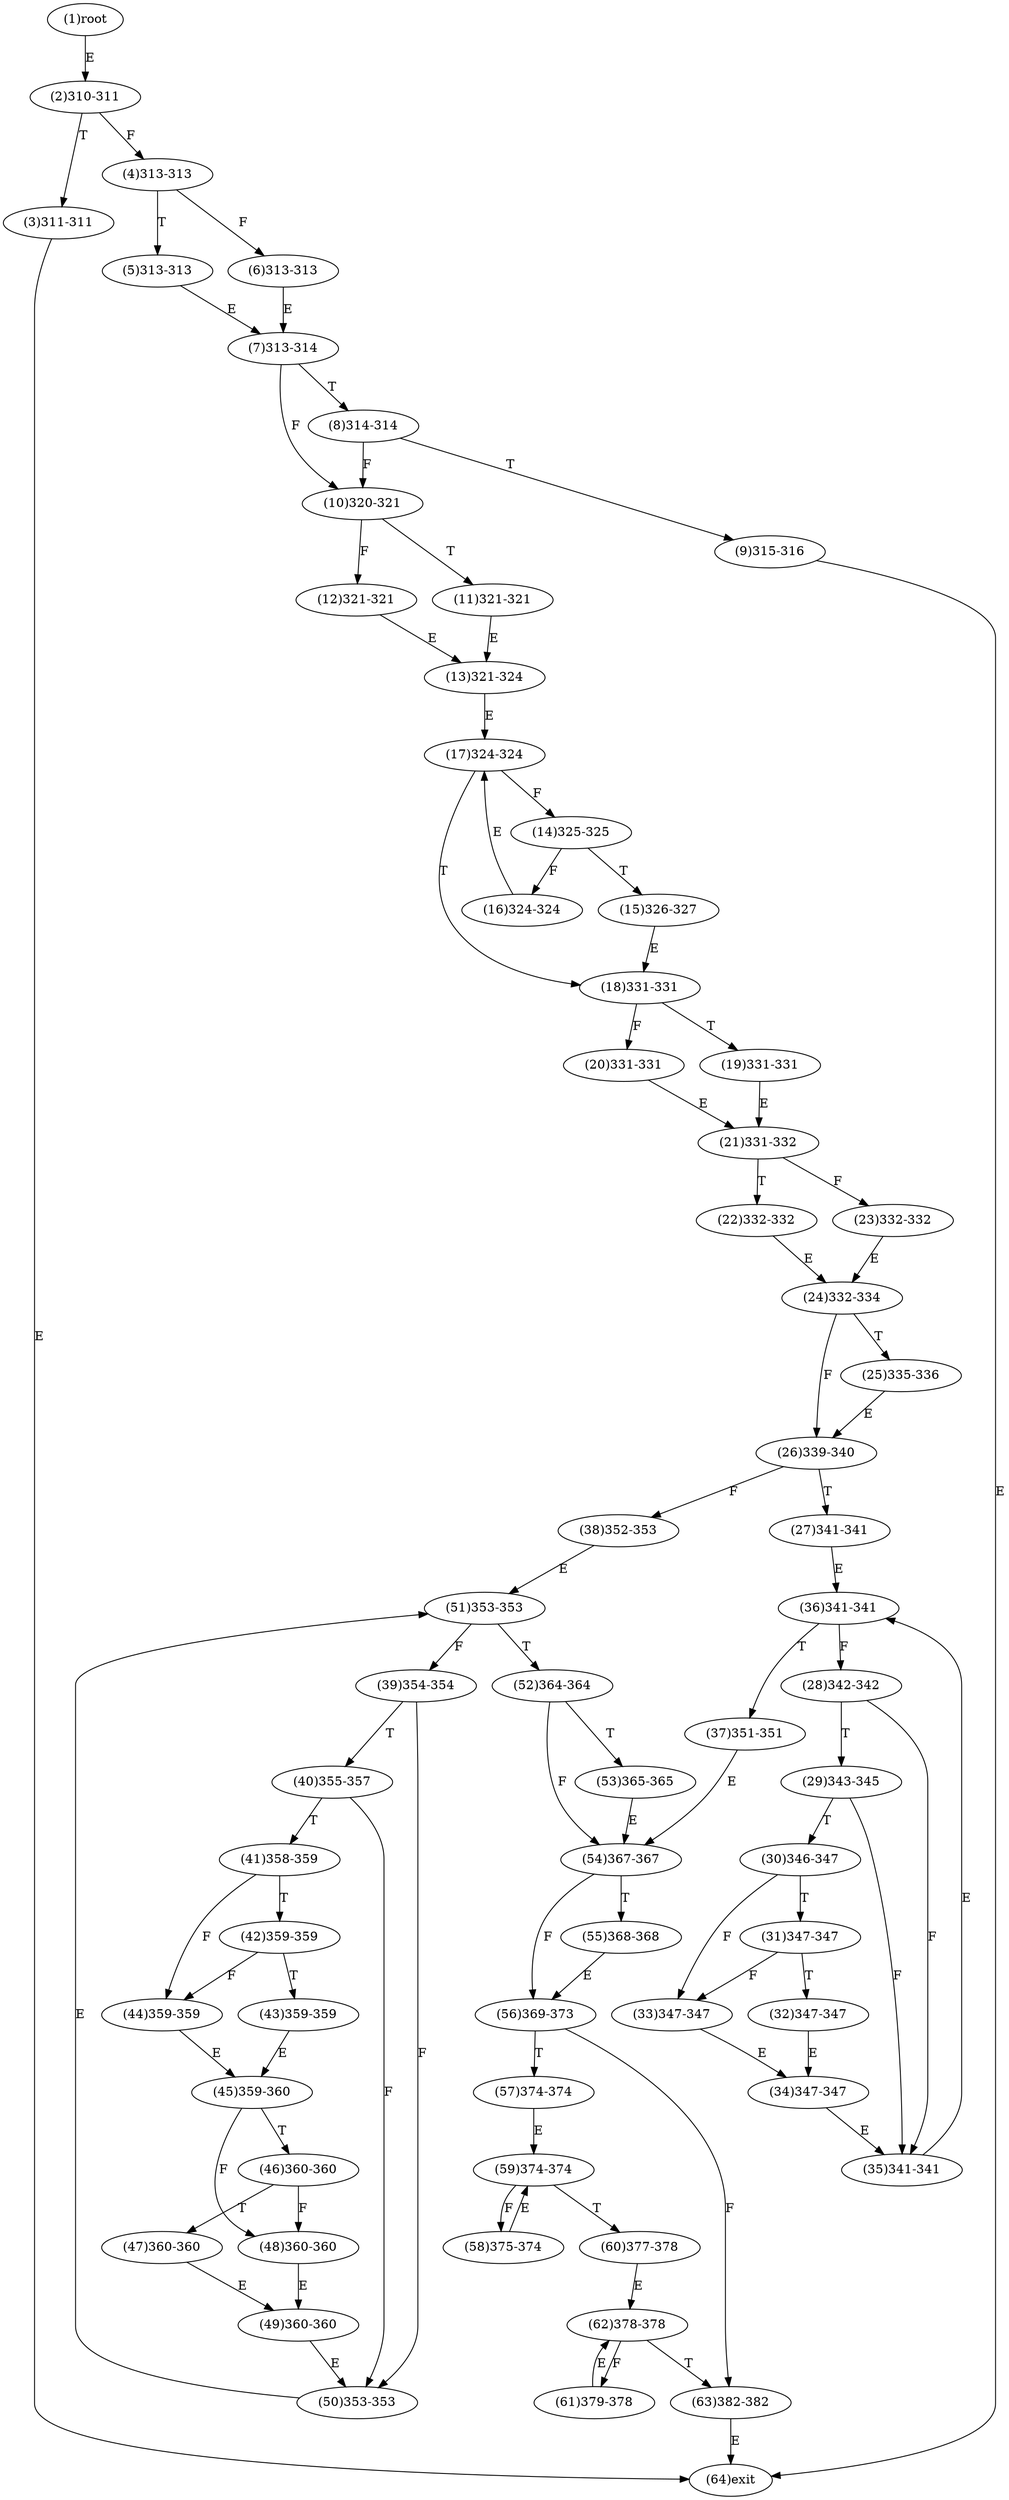 digraph "" { 
1[ label="(1)root"];
2[ label="(2)310-311"];
3[ label="(3)311-311"];
4[ label="(4)313-313"];
5[ label="(5)313-313"];
6[ label="(6)313-313"];
7[ label="(7)313-314"];
8[ label="(8)314-314"];
9[ label="(9)315-316"];
10[ label="(10)320-321"];
11[ label="(11)321-321"];
12[ label="(12)321-321"];
13[ label="(13)321-324"];
14[ label="(14)325-325"];
15[ label="(15)326-327"];
17[ label="(17)324-324"];
16[ label="(16)324-324"];
19[ label="(19)331-331"];
18[ label="(18)331-331"];
21[ label="(21)331-332"];
20[ label="(20)331-331"];
23[ label="(23)332-332"];
22[ label="(22)332-332"];
25[ label="(25)335-336"];
24[ label="(24)332-334"];
27[ label="(27)341-341"];
26[ label="(26)339-340"];
29[ label="(29)343-345"];
28[ label="(28)342-342"];
31[ label="(31)347-347"];
30[ label="(30)346-347"];
34[ label="(34)347-347"];
35[ label="(35)341-341"];
32[ label="(32)347-347"];
33[ label="(33)347-347"];
38[ label="(38)352-353"];
39[ label="(39)354-354"];
36[ label="(36)341-341"];
37[ label="(37)351-351"];
42[ label="(42)359-359"];
43[ label="(43)359-359"];
40[ label="(40)355-357"];
41[ label="(41)358-359"];
46[ label="(46)360-360"];
47[ label="(47)360-360"];
44[ label="(44)359-359"];
45[ label="(45)359-360"];
51[ label="(51)353-353"];
50[ label="(50)353-353"];
49[ label="(49)360-360"];
48[ label="(48)360-360"];
55[ label="(55)368-368"];
54[ label="(54)367-367"];
53[ label="(53)365-365"];
52[ label="(52)364-364"];
59[ label="(59)374-374"];
58[ label="(58)375-374"];
57[ label="(57)374-374"];
56[ label="(56)369-373"];
63[ label="(63)382-382"];
62[ label="(62)378-378"];
61[ label="(61)379-378"];
60[ label="(60)377-378"];
64[ label="(64)exit"];
1->2[ label="E"];
2->4[ label="F"];
2->3[ label="T"];
3->64[ label="E"];
4->6[ label="F"];
4->5[ label="T"];
5->7[ label="E"];
6->7[ label="E"];
7->10[ label="F"];
7->8[ label="T"];
8->10[ label="F"];
8->9[ label="T"];
9->64[ label="E"];
10->12[ label="F"];
10->11[ label="T"];
11->13[ label="E"];
12->13[ label="E"];
13->17[ label="E"];
14->16[ label="F"];
14->15[ label="T"];
15->18[ label="E"];
16->17[ label="E"];
17->14[ label="F"];
17->18[ label="T"];
18->20[ label="F"];
18->19[ label="T"];
19->21[ label="E"];
20->21[ label="E"];
21->23[ label="F"];
21->22[ label="T"];
22->24[ label="E"];
23->24[ label="E"];
24->26[ label="F"];
24->25[ label="T"];
25->26[ label="E"];
26->38[ label="F"];
26->27[ label="T"];
27->36[ label="E"];
28->35[ label="F"];
28->29[ label="T"];
29->35[ label="F"];
29->30[ label="T"];
30->33[ label="F"];
30->31[ label="T"];
31->33[ label="F"];
31->32[ label="T"];
32->34[ label="E"];
33->34[ label="E"];
34->35[ label="E"];
35->36[ label="E"];
36->28[ label="F"];
36->37[ label="T"];
37->54[ label="E"];
38->51[ label="E"];
39->50[ label="F"];
39->40[ label="T"];
40->50[ label="F"];
40->41[ label="T"];
41->44[ label="F"];
41->42[ label="T"];
42->44[ label="F"];
42->43[ label="T"];
43->45[ label="E"];
44->45[ label="E"];
45->48[ label="F"];
45->46[ label="T"];
46->48[ label="F"];
46->47[ label="T"];
47->49[ label="E"];
48->49[ label="E"];
49->50[ label="E"];
50->51[ label="E"];
51->39[ label="F"];
51->52[ label="T"];
52->54[ label="F"];
52->53[ label="T"];
53->54[ label="E"];
54->56[ label="F"];
54->55[ label="T"];
55->56[ label="E"];
56->63[ label="F"];
56->57[ label="T"];
57->59[ label="E"];
58->59[ label="E"];
59->58[ label="F"];
59->60[ label="T"];
60->62[ label="E"];
61->62[ label="E"];
62->61[ label="F"];
62->63[ label="T"];
63->64[ label="E"];
}